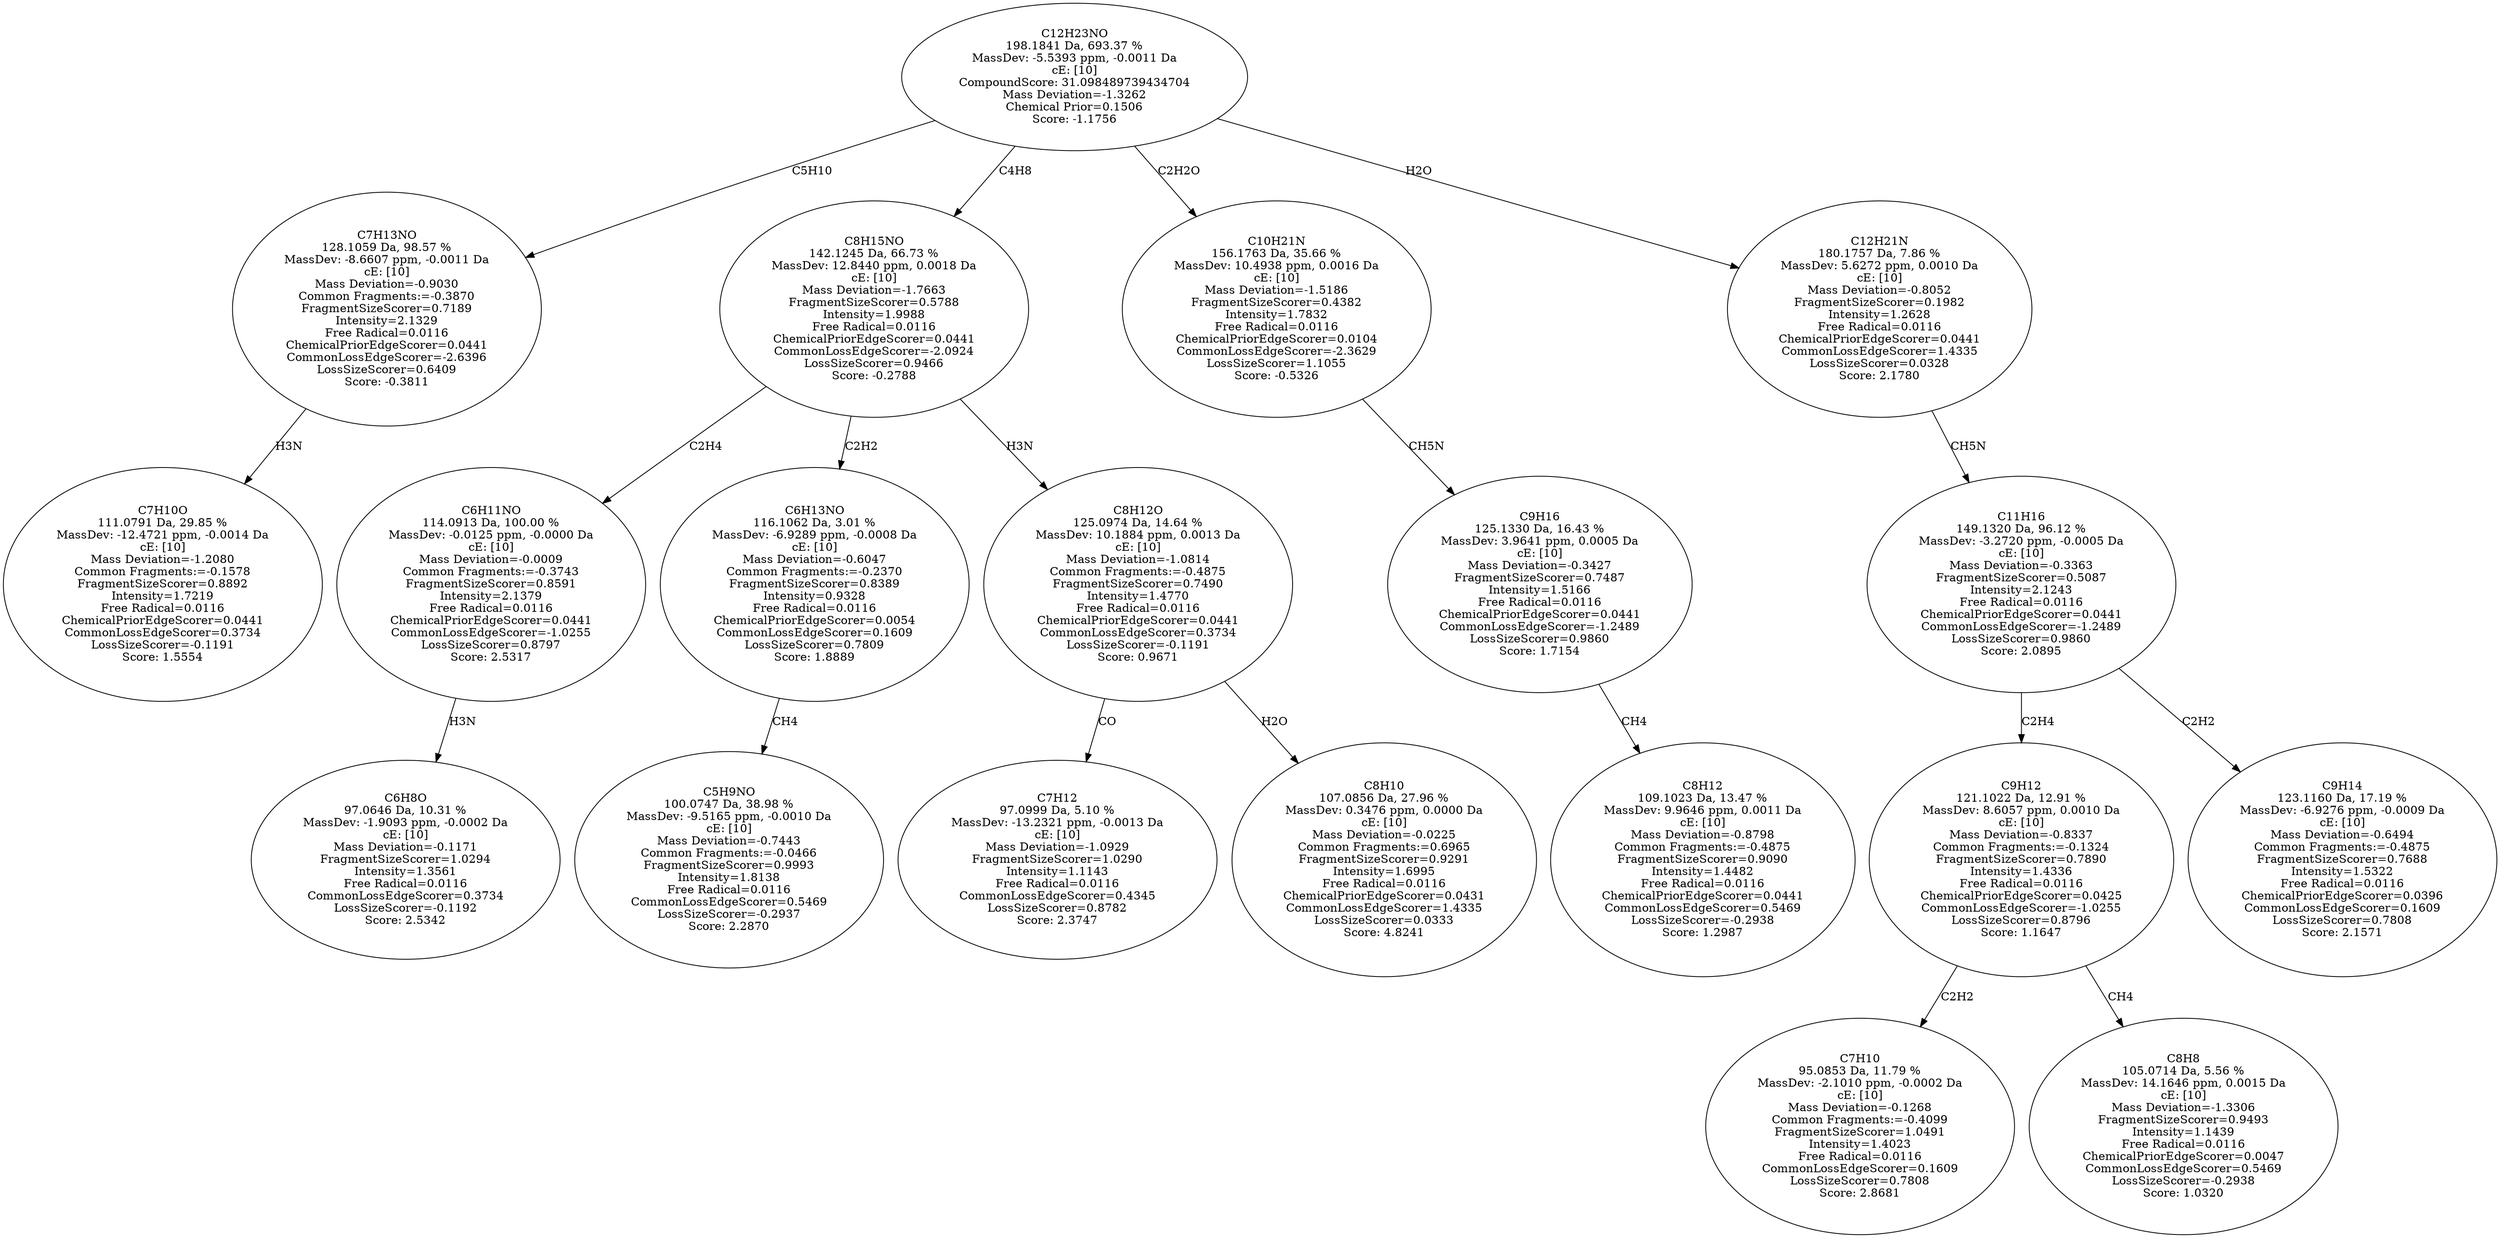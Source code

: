 strict digraph {
v1 [label="C7H10O\n111.0791 Da, 29.85 %\nMassDev: -12.4721 ppm, -0.0014 Da\ncE: [10]\nMass Deviation=-1.2080\nCommon Fragments:=-0.1578\nFragmentSizeScorer=0.8892\nIntensity=1.7219\nFree Radical=0.0116\nChemicalPriorEdgeScorer=0.0441\nCommonLossEdgeScorer=0.3734\nLossSizeScorer=-0.1191\nScore: 1.5554"];
v2 [label="C7H13NO\n128.1059 Da, 98.57 %\nMassDev: -8.6607 ppm, -0.0011 Da\ncE: [10]\nMass Deviation=-0.9030\nCommon Fragments:=-0.3870\nFragmentSizeScorer=0.7189\nIntensity=2.1329\nFree Radical=0.0116\nChemicalPriorEdgeScorer=0.0441\nCommonLossEdgeScorer=-2.6396\nLossSizeScorer=0.6409\nScore: -0.3811"];
v3 [label="C6H8O\n97.0646 Da, 10.31 %\nMassDev: -1.9093 ppm, -0.0002 Da\ncE: [10]\nMass Deviation=-0.1171\nFragmentSizeScorer=1.0294\nIntensity=1.3561\nFree Radical=0.0116\nCommonLossEdgeScorer=0.3734\nLossSizeScorer=-0.1192\nScore: 2.5342"];
v4 [label="C6H11NO\n114.0913 Da, 100.00 %\nMassDev: -0.0125 ppm, -0.0000 Da\ncE: [10]\nMass Deviation=-0.0009\nCommon Fragments:=-0.3743\nFragmentSizeScorer=0.8591\nIntensity=2.1379\nFree Radical=0.0116\nChemicalPriorEdgeScorer=0.0441\nCommonLossEdgeScorer=-1.0255\nLossSizeScorer=0.8797\nScore: 2.5317"];
v5 [label="C5H9NO\n100.0747 Da, 38.98 %\nMassDev: -9.5165 ppm, -0.0010 Da\ncE: [10]\nMass Deviation=-0.7443\nCommon Fragments:=-0.0466\nFragmentSizeScorer=0.9993\nIntensity=1.8138\nFree Radical=0.0116\nCommonLossEdgeScorer=0.5469\nLossSizeScorer=-0.2937\nScore: 2.2870"];
v6 [label="C6H13NO\n116.1062 Da, 3.01 %\nMassDev: -6.9289 ppm, -0.0008 Da\ncE: [10]\nMass Deviation=-0.6047\nCommon Fragments:=-0.2370\nFragmentSizeScorer=0.8389\nIntensity=0.9328\nFree Radical=0.0116\nChemicalPriorEdgeScorer=0.0054\nCommonLossEdgeScorer=0.1609\nLossSizeScorer=0.7809\nScore: 1.8889"];
v7 [label="C7H12\n97.0999 Da, 5.10 %\nMassDev: -13.2321 ppm, -0.0013 Da\ncE: [10]\nMass Deviation=-1.0929\nFragmentSizeScorer=1.0290\nIntensity=1.1143\nFree Radical=0.0116\nCommonLossEdgeScorer=0.4345\nLossSizeScorer=0.8782\nScore: 2.3747"];
v8 [label="C8H10\n107.0856 Da, 27.96 %\nMassDev: 0.3476 ppm, 0.0000 Da\ncE: [10]\nMass Deviation=-0.0225\nCommon Fragments:=0.6965\nFragmentSizeScorer=0.9291\nIntensity=1.6995\nFree Radical=0.0116\nChemicalPriorEdgeScorer=0.0431\nCommonLossEdgeScorer=1.4335\nLossSizeScorer=0.0333\nScore: 4.8241"];
v9 [label="C8H12O\n125.0974 Da, 14.64 %\nMassDev: 10.1884 ppm, 0.0013 Da\ncE: [10]\nMass Deviation=-1.0814\nCommon Fragments:=-0.4875\nFragmentSizeScorer=0.7490\nIntensity=1.4770\nFree Radical=0.0116\nChemicalPriorEdgeScorer=0.0441\nCommonLossEdgeScorer=0.3734\nLossSizeScorer=-0.1191\nScore: 0.9671"];
v10 [label="C8H15NO\n142.1245 Da, 66.73 %\nMassDev: 12.8440 ppm, 0.0018 Da\ncE: [10]\nMass Deviation=-1.7663\nFragmentSizeScorer=0.5788\nIntensity=1.9988\nFree Radical=0.0116\nChemicalPriorEdgeScorer=0.0441\nCommonLossEdgeScorer=-2.0924\nLossSizeScorer=0.9466\nScore: -0.2788"];
v11 [label="C8H12\n109.1023 Da, 13.47 %\nMassDev: 9.9646 ppm, 0.0011 Da\ncE: [10]\nMass Deviation=-0.8798\nCommon Fragments:=-0.4875\nFragmentSizeScorer=0.9090\nIntensity=1.4482\nFree Radical=0.0116\nChemicalPriorEdgeScorer=0.0441\nCommonLossEdgeScorer=0.5469\nLossSizeScorer=-0.2938\nScore: 1.2987"];
v12 [label="C9H16\n125.1330 Da, 16.43 %\nMassDev: 3.9641 ppm, 0.0005 Da\ncE: [10]\nMass Deviation=-0.3427\nFragmentSizeScorer=0.7487\nIntensity=1.5166\nFree Radical=0.0116\nChemicalPriorEdgeScorer=0.0441\nCommonLossEdgeScorer=-1.2489\nLossSizeScorer=0.9860\nScore: 1.7154"];
v13 [label="C10H21N\n156.1763 Da, 35.66 %\nMassDev: 10.4938 ppm, 0.0016 Da\ncE: [10]\nMass Deviation=-1.5186\nFragmentSizeScorer=0.4382\nIntensity=1.7832\nFree Radical=0.0116\nChemicalPriorEdgeScorer=0.0104\nCommonLossEdgeScorer=-2.3629\nLossSizeScorer=1.1055\nScore: -0.5326"];
v14 [label="C7H10\n95.0853 Da, 11.79 %\nMassDev: -2.1010 ppm, -0.0002 Da\ncE: [10]\nMass Deviation=-0.1268\nCommon Fragments:=-0.4099\nFragmentSizeScorer=1.0491\nIntensity=1.4023\nFree Radical=0.0116\nCommonLossEdgeScorer=0.1609\nLossSizeScorer=0.7808\nScore: 2.8681"];
v15 [label="C8H8\n105.0714 Da, 5.56 %\nMassDev: 14.1646 ppm, 0.0015 Da\ncE: [10]\nMass Deviation=-1.3306\nFragmentSizeScorer=0.9493\nIntensity=1.1439\nFree Radical=0.0116\nChemicalPriorEdgeScorer=0.0047\nCommonLossEdgeScorer=0.5469\nLossSizeScorer=-0.2938\nScore: 1.0320"];
v16 [label="C9H12\n121.1022 Da, 12.91 %\nMassDev: 8.6057 ppm, 0.0010 Da\ncE: [10]\nMass Deviation=-0.8337\nCommon Fragments:=-0.1324\nFragmentSizeScorer=0.7890\nIntensity=1.4336\nFree Radical=0.0116\nChemicalPriorEdgeScorer=0.0425\nCommonLossEdgeScorer=-1.0255\nLossSizeScorer=0.8796\nScore: 1.1647"];
v17 [label="C9H14\n123.1160 Da, 17.19 %\nMassDev: -6.9276 ppm, -0.0009 Da\ncE: [10]\nMass Deviation=-0.6494\nCommon Fragments:=-0.4875\nFragmentSizeScorer=0.7688\nIntensity=1.5322\nFree Radical=0.0116\nChemicalPriorEdgeScorer=0.0396\nCommonLossEdgeScorer=0.1609\nLossSizeScorer=0.7808\nScore: 2.1571"];
v18 [label="C11H16\n149.1320 Da, 96.12 %\nMassDev: -3.2720 ppm, -0.0005 Da\ncE: [10]\nMass Deviation=-0.3363\nFragmentSizeScorer=0.5087\nIntensity=2.1243\nFree Radical=0.0116\nChemicalPriorEdgeScorer=0.0441\nCommonLossEdgeScorer=-1.2489\nLossSizeScorer=0.9860\nScore: 2.0895"];
v19 [label="C12H21N\n180.1757 Da, 7.86 %\nMassDev: 5.6272 ppm, 0.0010 Da\ncE: [10]\nMass Deviation=-0.8052\nFragmentSizeScorer=0.1982\nIntensity=1.2628\nFree Radical=0.0116\nChemicalPriorEdgeScorer=0.0441\nCommonLossEdgeScorer=1.4335\nLossSizeScorer=0.0328\nScore: 2.1780"];
v20 [label="C12H23NO\n198.1841 Da, 693.37 %\nMassDev: -5.5393 ppm, -0.0011 Da\ncE: [10]\nCompoundScore: 31.098489739434704\nMass Deviation=-1.3262\nChemical Prior=0.1506\nScore: -1.1756"];
v2 -> v1 [label="H3N"];
v20 -> v2 [label="C5H10"];
v4 -> v3 [label="H3N"];
v10 -> v4 [label="C2H4"];
v6 -> v5 [label="CH4"];
v10 -> v6 [label="C2H2"];
v9 -> v7 [label="CO"];
v9 -> v8 [label="H2O"];
v10 -> v9 [label="H3N"];
v20 -> v10 [label="C4H8"];
v12 -> v11 [label="CH4"];
v13 -> v12 [label="CH5N"];
v20 -> v13 [label="C2H2O"];
v16 -> v14 [label="C2H2"];
v16 -> v15 [label="CH4"];
v18 -> v16 [label="C2H4"];
v18 -> v17 [label="C2H2"];
v19 -> v18 [label="CH5N"];
v20 -> v19 [label="H2O"];
}